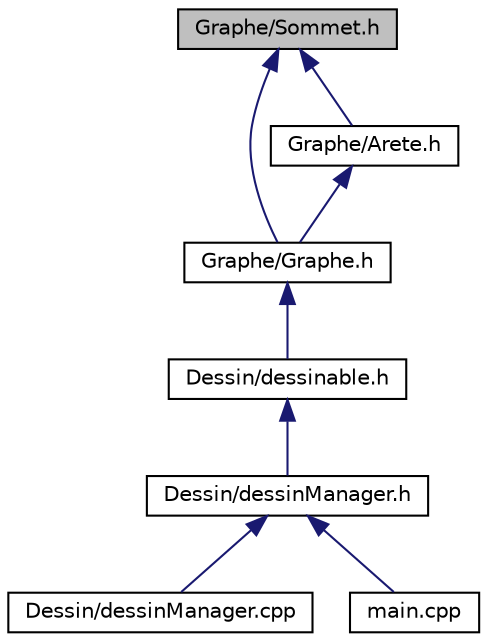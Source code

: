 digraph "Graphe/Sommet.h"
{
  edge [fontname="Helvetica",fontsize="10",labelfontname="Helvetica",labelfontsize="10"];
  node [fontname="Helvetica",fontsize="10",shape=record];
  Node1 [label="Graphe/Sommet.h",height=0.2,width=0.4,color="black", fillcolor="grey75", style="filled", fontcolor="black"];
  Node1 -> Node2 [dir="back",color="midnightblue",fontsize="10",style="solid"];
  Node2 [label="Graphe/Graphe.h",height=0.2,width=0.4,color="black", fillcolor="white", style="filled",URL="$_graphe_8h.html"];
  Node2 -> Node3 [dir="back",color="midnightblue",fontsize="10",style="solid"];
  Node3 [label="Dessin/dessinable.h",height=0.2,width=0.4,color="black", fillcolor="white", style="filled",URL="$dessinable_8h.html"];
  Node3 -> Node4 [dir="back",color="midnightblue",fontsize="10",style="solid"];
  Node4 [label="Dessin/dessinManager.h",height=0.2,width=0.4,color="black", fillcolor="white", style="filled",URL="$dessin_manager_8h.html"];
  Node4 -> Node5 [dir="back",color="midnightblue",fontsize="10",style="solid"];
  Node5 [label="Dessin/dessinManager.cpp",height=0.2,width=0.4,color="black", fillcolor="white", style="filled",URL="$dessin_manager_8cpp.html"];
  Node4 -> Node6 [dir="back",color="midnightblue",fontsize="10",style="solid"];
  Node6 [label="main.cpp",height=0.2,width=0.4,color="black", fillcolor="white", style="filled",URL="$main_8cpp.html"];
  Node1 -> Node7 [dir="back",color="midnightblue",fontsize="10",style="solid"];
  Node7 [label="Graphe/Arete.h",height=0.2,width=0.4,color="black", fillcolor="white", style="filled",URL="$_arete_8h.html"];
  Node7 -> Node2 [dir="back",color="midnightblue",fontsize="10",style="solid"];
}
